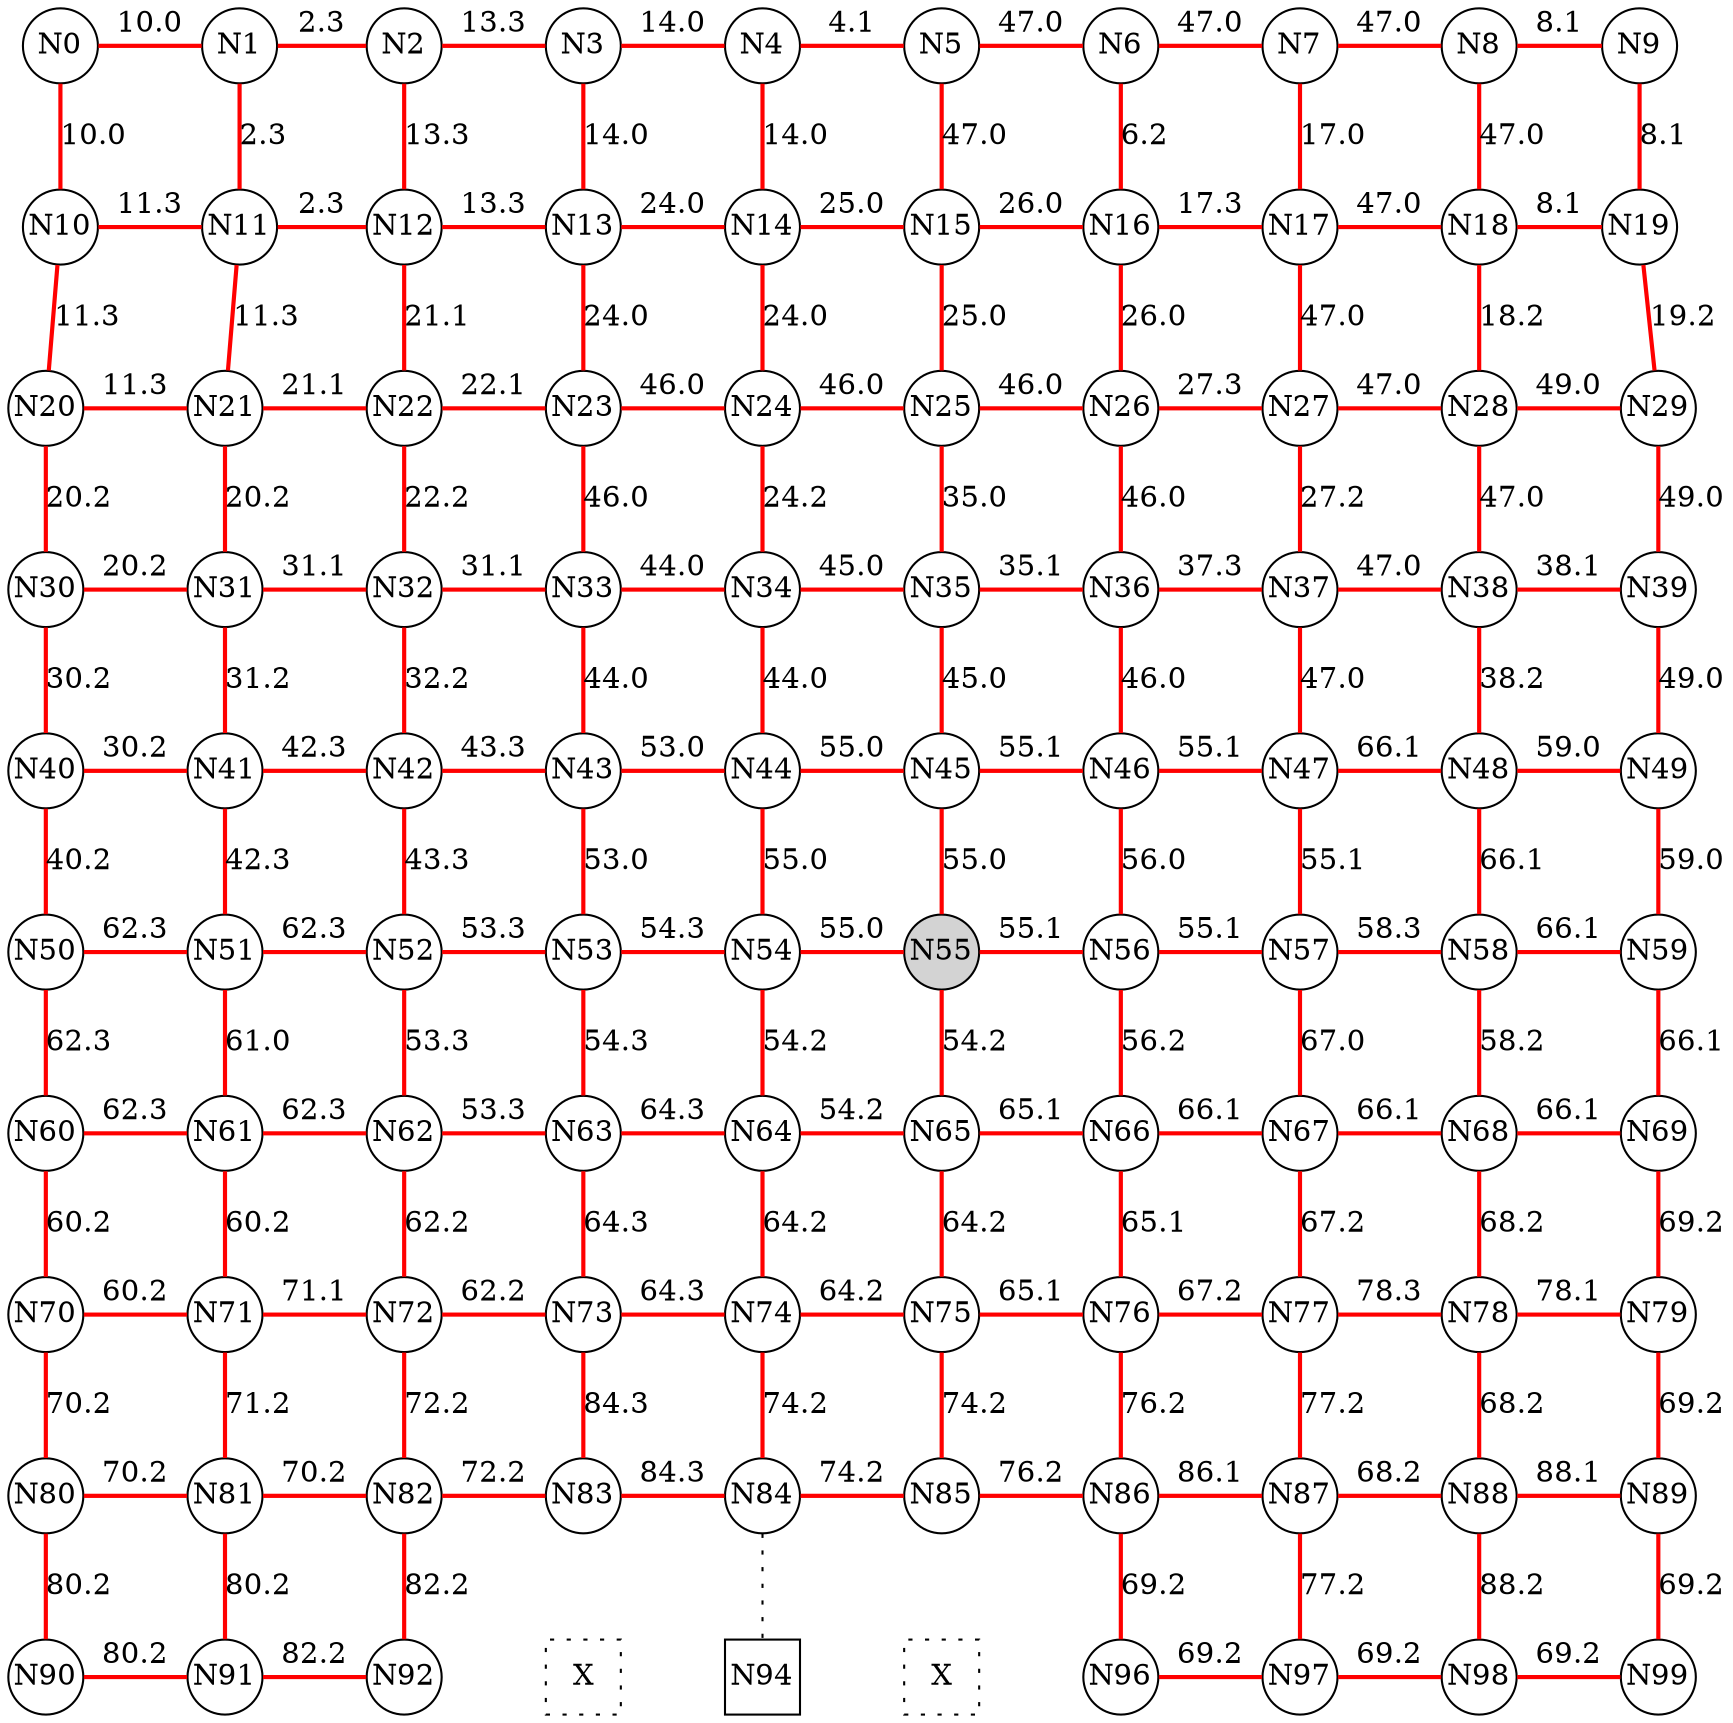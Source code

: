 
 digraph G { graph [layout=dot] 
 {rank=same; N0 [shape=circle, fixedsize=true]; N1 [shape=circle, fixedsize=true]; N2 [shape=circle, fixedsize=true]; N3 [shape=circle, fixedsize=true]; N4 [shape=circle, fixedsize=true]; N5 [shape=circle, fixedsize=true]; N6 [shape=circle, fixedsize=true]; N7 [shape=circle, fixedsize=true]; N8 [shape=circle, fixedsize=true]; N9 [shape=circle, fixedsize=true];  }
 {rank=same; N10 [shape=circle, fixedsize=true]; N11 [shape=circle, fixedsize=true]; N12 [shape=circle, fixedsize=true]; N13 [shape=circle, fixedsize=true]; N14 [shape=circle, fixedsize=true]; N15 [shape=circle, fixedsize=true]; N16 [shape=circle, fixedsize=true]; N17 [shape=circle, fixedsize=true]; N18 [shape=circle, fixedsize=true]; N19 [shape=circle, fixedsize=true];  }
 {rank=same; N20 [shape=circle, fixedsize=true]; N21 [shape=circle, fixedsize=true]; N22 [shape=circle, fixedsize=true]; N23 [shape=circle, fixedsize=true]; N24 [shape=circle, fixedsize=true]; N25 [shape=circle, fixedsize=true]; N26 [shape=circle, fixedsize=true]; N27 [shape=circle, fixedsize=true]; N28 [shape=circle, fixedsize=true]; N29 [shape=circle, fixedsize=true];  }
 {rank=same; N30 [shape=circle, fixedsize=true]; N31 [shape=circle, fixedsize=true]; N32 [shape=circle, fixedsize=true]; N33 [shape=circle, fixedsize=true]; N34 [shape=circle, fixedsize=true]; N35 [shape=circle, fixedsize=true]; N36 [shape=circle, fixedsize=true]; N37 [shape=circle, fixedsize=true]; N38 [shape=circle, fixedsize=true]; N39 [shape=circle, fixedsize=true];  }
 {rank=same; N40 [shape=circle, fixedsize=true]; N41 [shape=circle, fixedsize=true]; N42 [shape=circle, fixedsize=true]; N43 [shape=circle, fixedsize=true]; N44 [shape=circle, fixedsize=true]; N45 [shape=circle, fixedsize=true]; N46 [shape=circle, fixedsize=true]; N47 [shape=circle, fixedsize=true]; N48 [shape=circle, fixedsize=true]; N49 [shape=circle, fixedsize=true];  }
 {rank=same; N50 [shape=circle, fixedsize=true]; N51 [shape=circle, fixedsize=true]; N52 [shape=circle, fixedsize=true]; N53 [shape=circle, fixedsize=true]; N54 [shape=circle, fixedsize=true]; N55 [shape=circle, style=filled, fixedsize=true]; N56 [shape=circle, fixedsize=true]; N57 [shape=circle, fixedsize=true]; N58 [shape=circle, fixedsize=true]; N59 [shape=circle, fixedsize=true];  }
 {rank=same; N60 [shape=circle, fixedsize=true]; N61 [shape=circle, fixedsize=true]; N62 [shape=circle, fixedsize=true]; N63 [shape=circle, fixedsize=true]; N64 [shape=circle, fixedsize=true]; N65 [shape=circle, fixedsize=true]; N66 [shape=circle, fixedsize=true]; N67 [shape=circle, fixedsize=true]; N68 [shape=circle, fixedsize=true]; N69 [shape=circle, fixedsize=true];  }
 {rank=same; N70 [shape=circle, fixedsize=true]; N71 [shape=circle, fixedsize=true]; N72 [shape=circle, fixedsize=true]; N73 [shape=circle, fixedsize=true]; N74 [shape=circle, fixedsize=true]; N75 [shape=circle, fixedsize=true]; N76 [shape=circle, fixedsize=true]; N77 [shape=circle, fixedsize=true]; N78 [shape=circle, fixedsize=true]; N79 [shape=circle, fixedsize=true];  }
 {rank=same; N80 [shape=circle, fixedsize=true]; N81 [shape=circle, fixedsize=true]; N82 [shape=circle, fixedsize=true]; N83 [shape=circle, fixedsize=true]; N84 [shape=circle, fixedsize=true]; N85 [shape=circle, fixedsize=true]; N86 [shape=circle, fixedsize=true]; N87 [shape=circle, fixedsize=true]; N88 [shape=circle, fixedsize=true]; N89 [shape=circle, fixedsize=true];  }
 {rank=same; N90 [shape=circle, fixedsize=true]; N91 [shape=circle, fixedsize=true]; N92 [shape=circle, fixedsize=true]; N93 [shape=square, style=dotted, fixedsize=true, label=X]; N94 [shape=square, fixedsize=true]; N95 [shape=square, style=dotted, fixedsize=true, label=X]; N96 [shape=circle, fixedsize=true]; N97 [shape=circle, fixedsize=true]; N98 [shape=circle, fixedsize=true]; N99 [shape=circle, fixedsize=true];  }
N0->N1 [dir=none, color=red, style=bold, label="10.0"]
N1->N2 [dir=none, color=red, style=bold, label="2.3"]
N2->N3 [dir=none, color=red, style=bold, label="13.3"]
N3->N4 [dir=none, color=red, style=bold, label="14.0"]
N4->N5 [dir=none, color=red, style=bold, label="4.1"]
N5->N6 [dir=none, color=red, style=bold, label="47.0"]
N6->N7 [dir=none, color=red, style=bold, label="47.0"]
N7->N8 [dir=none, color=red, style=bold, label="47.0"]
N8->N9 [dir=none, color=red, style=bold, label="8.1"]
N10->N11 [dir=none, color=red, style=bold, label="11.3"]
N11->N12 [dir=none, color=red, style=bold, label="2.3"]
N12->N13 [dir=none, color=red, style=bold, label="13.3"]
N13->N14 [dir=none, color=red, style=bold, label="24.0"]
N14->N15 [dir=none, color=red, style=bold, label="25.0"]
N15->N16 [dir=none, color=red, style=bold, label="26.0"]
N16->N17 [dir=none, color=red, style=bold, label="17.3"]
N17->N18 [dir=none, color=red, style=bold, label="47.0"]
N18->N19 [dir=none, color=red, style=bold, label="8.1"]
N20->N21 [dir=none, color=red, style=bold, label="11.3"]
N21->N22 [dir=none, color=red, style=bold, label="21.1"]
N22->N23 [dir=none, color=red, style=bold, label="22.1"]
N23->N24 [dir=none, color=red, style=bold, label="46.0"]
N24->N25 [dir=none, color=red, style=bold, label="46.0"]
N25->N26 [dir=none, color=red, style=bold, label="46.0"]
N26->N27 [dir=none, color=red, style=bold, label="27.3"]
N27->N28 [dir=none, color=red, style=bold, label="47.0"]
N28->N29 [dir=none, color=red, style=bold, label="49.0"]
N30->N31 [dir=none, color=red, style=bold, label="20.2"]
N31->N32 [dir=none, color=red, style=bold, label="31.1"]
N32->N33 [dir=none, color=red, style=bold, label="31.1"]
N33->N34 [dir=none, color=red, style=bold, label="44.0"]
N34->N35 [dir=none, color=red, style=bold, label="45.0"]
N35->N36 [dir=none, color=red, style=bold, label="35.1"]
N36->N37 [dir=none, color=red, style=bold, label="37.3"]
N37->N38 [dir=none, color=red, style=bold, label="47.0"]
N38->N39 [dir=none, color=red, style=bold, label="38.1"]
N40->N41 [dir=none, color=red, style=bold, label="30.2"]
N41->N42 [dir=none, color=red, style=bold, label="42.3"]
N42->N43 [dir=none, color=red, style=bold, label="43.3"]
N43->N44 [dir=none, color=red, style=bold, label="53.0"]
N44->N45 [dir=none, color=red, style=bold, label="55.0"]
N45->N46 [dir=none, color=red, style=bold, label="55.1"]
N46->N47 [dir=none, color=red, style=bold, label="55.1"]
N47->N48 [dir=none, color=red, style=bold, label="66.1"]
N48->N49 [dir=none, color=red, style=bold, label="59.0"]
N50->N51 [dir=none, color=red, style=bold, label="62.3"]
N51->N52 [dir=none, color=red, style=bold, label="62.3"]
N52->N53 [dir=none, color=red, style=bold, label="53.3"]
N53->N54 [dir=none, color=red, style=bold, label="54.3"]
N54->N55 [dir=none, color=red, style=bold, label="55.0"]
N55->N56 [dir=none, color=red, style=bold, label="55.1"]
N56->N57 [dir=none, color=red, style=bold, label="55.1"]
N57->N58 [dir=none, color=red, style=bold, label="58.3"]
N58->N59 [dir=none, color=red, style=bold, label="66.1"]
N60->N61 [dir=none, color=red, style=bold, label="62.3"]
N61->N62 [dir=none, color=red, style=bold, label="62.3"]
N62->N63 [dir=none, color=red, style=bold, label="53.3"]
N63->N64 [dir=none, color=red, style=bold, label="64.3"]
N64->N65 [dir=none, color=red, style=bold, label="54.2"]
N65->N66 [dir=none, color=red, style=bold, label="65.1"]
N66->N67 [dir=none, color=red, style=bold, label="66.1"]
N67->N68 [dir=none, color=red, style=bold, label="66.1"]
N68->N69 [dir=none, color=red, style=bold, label="66.1"]
N70->N71 [dir=none, color=red, style=bold, label="60.2"]
N71->N72 [dir=none, color=red, style=bold, label="71.1"]
N72->N73 [dir=none, color=red, style=bold, label="62.2"]
N73->N74 [dir=none, color=red, style=bold, label="64.3"]
N74->N75 [dir=none, color=red, style=bold, label="64.2"]
N75->N76 [dir=none, color=red, style=bold, label="65.1"]
N76->N77 [dir=none, color=red, style=bold, label="67.2"]
N77->N78 [dir=none, color=red, style=bold, label="78.3"]
N78->N79 [dir=none, color=red, style=bold, label="78.1"]
N80->N81 [dir=none, color=red, style=bold, label="70.2"]
N81->N82 [dir=none, color=red, style=bold, label="70.2"]
N82->N83 [dir=none, color=red, style=bold, label="72.2"]
N83->N84 [dir=none, color=red, style=bold, label="84.3"]
N84->N85 [dir=none, color=red, style=bold, label="74.2"]
N85->N86 [dir=none, color=red, style=bold, label="76.2"]
N86->N87 [dir=none, color=red, style=bold, label="86.1"]
N87->N88 [dir=none, color=red, style=bold, label="68.2"]
N88->N89 [dir=none, color=red, style=bold, label="88.1"]
N90->N91 [dir=none, color=red, style=bold, label="80.2"]
N91->N92 [dir=none, color=red, style=bold, label="82.2"]
N92->N93 [dir=none, style=invis, label=" "]
N93->N94 [dir=none, style=invis, label=" "]
N94->N95 [dir=none, style=invis, label=" "]
N95->N96 [dir=none, style=invis, label=" "]
N96->N97 [dir=none, color=red, style=bold, label="69.2"]
N97->N98 [dir=none, color=red, style=bold, label="69.2"]
N98->N99 [dir=none, color=red, style=bold, label="69.2"]
N0->N10 [dir=none, color=red, style=bold, label="10.0"]
N10->N20 [dir=none, color=red, style=bold, label="11.3"]
N20->N30 [dir=none, color=red, style=bold, label="20.2"]
N30->N40 [dir=none, color=red, style=bold, label="30.2"]
N40->N50 [dir=none, color=red, style=bold, label="40.2"]
N50->N60 [dir=none, color=red, style=bold, label="62.3"]
N60->N70 [dir=none, color=red, style=bold, label="60.2"]
N70->N80 [dir=none, color=red, style=bold, label="70.2"]
N80->N90 [dir=none, color=red, style=bold, label="80.2"]
N1->N11 [dir=none, color=red, style=bold, label="2.3"]
N11->N21 [dir=none, color=red, style=bold, label="11.3"]
N21->N31 [dir=none, color=red, style=bold, label="20.2"]
N31->N41 [dir=none, color=red, style=bold, label="31.2"]
N41->N51 [dir=none, color=red, style=bold, label="42.3"]
N51->N61 [dir=none, color=red, style=bold, label="61.0"]
N61->N71 [dir=none, color=red, style=bold, label="60.2"]
N71->N81 [dir=none, color=red, style=bold, label="71.2"]
N81->N91 [dir=none, color=red, style=bold, label="80.2"]
N2->N12 [dir=none, color=red, style=bold, label="13.3"]
N12->N22 [dir=none, color=red, style=bold, label="21.1"]
N22->N32 [dir=none, color=red, style=bold, label="22.2"]
N32->N42 [dir=none, color=red, style=bold, label="32.2"]
N42->N52 [dir=none, color=red, style=bold, label="43.3"]
N52->N62 [dir=none, color=red, style=bold, label="53.3"]
N62->N72 [dir=none, color=red, style=bold, label="62.2"]
N72->N82 [dir=none, color=red, style=bold, label="72.2"]
N82->N92 [dir=none, color=red, style=bold, label="82.2"]
N3->N13 [dir=none, color=red, style=bold, label="14.0"]
N13->N23 [dir=none, color=red, style=bold, label="24.0"]
N23->N33 [dir=none, color=red, style=bold, label="46.0"]
N33->N43 [dir=none, color=red, style=bold, label="44.0"]
N43->N53 [dir=none, color=red, style=bold, label="53.0"]
N53->N63 [dir=none, color=red, style=bold, label="54.3"]
N63->N73 [dir=none, color=red, style=bold, label="64.3"]
N73->N83 [dir=none, color=red, style=bold, label="84.3"]
N83->N93 [dir=none, style=invis, label=" "]
N4->N14 [dir=none, color=red, style=bold, label="14.0"]
N14->N24 [dir=none, color=red, style=bold, label="24.0"]
N24->N34 [dir=none, color=red, style=bold, label="24.2"]
N34->N44 [dir=none, color=red, style=bold, label="44.0"]
N44->N54 [dir=none, color=red, style=bold, label="55.0"]
N54->N64 [dir=none, color=red, style=bold, label="54.2"]
N64->N74 [dir=none, color=red, style=bold, label="64.2"]
N74->N84 [dir=none, color=red, style=bold, label="74.2"]
N84->N94 [dir=none, style=dotted, label=""]
N5->N15 [dir=none, color=red, style=bold, label="47.0"]
N15->N25 [dir=none, color=red, style=bold, label="25.0"]
N25->N35 [dir=none, color=red, style=bold, label="35.0"]
N35->N45 [dir=none, color=red, style=bold, label="45.0"]
N45->N55 [dir=none, color=red, style=bold, label="55.0"]
N55->N65 [dir=none, color=red, style=bold, label="54.2"]
N65->N75 [dir=none, color=red, style=bold, label="64.2"]
N75->N85 [dir=none, color=red, style=bold, label="74.2"]
N85->N95 [dir=none, style=invis, label=" "]
N6->N16 [dir=none, color=red, style=bold, label="6.2"]
N16->N26 [dir=none, color=red, style=bold, label="26.0"]
N26->N36 [dir=none, color=red, style=bold, label="46.0"]
N36->N46 [dir=none, color=red, style=bold, label="46.0"]
N46->N56 [dir=none, color=red, style=bold, label="56.0"]
N56->N66 [dir=none, color=red, style=bold, label="56.2"]
N66->N76 [dir=none, color=red, style=bold, label="65.1"]
N76->N86 [dir=none, color=red, style=bold, label="76.2"]
N86->N96 [dir=none, color=red, style=bold, label="69.2"]
N7->N17 [dir=none, color=red, style=bold, label="17.0"]
N17->N27 [dir=none, color=red, style=bold, label="47.0"]
N27->N37 [dir=none, color=red, style=bold, label="27.2"]
N37->N47 [dir=none, color=red, style=bold, label="47.0"]
N47->N57 [dir=none, color=red, style=bold, label="55.1"]
N57->N67 [dir=none, color=red, style=bold, label="67.0"]
N67->N77 [dir=none, color=red, style=bold, label="67.2"]
N77->N87 [dir=none, color=red, style=bold, label="77.2"]
N87->N97 [dir=none, color=red, style=bold, label="77.2"]
N8->N18 [dir=none, color=red, style=bold, label="47.0"]
N18->N28 [dir=none, color=red, style=bold, label="18.2"]
N28->N38 [dir=none, color=red, style=bold, label="47.0"]
N38->N48 [dir=none, color=red, style=bold, label="38.2"]
N48->N58 [dir=none, color=red, style=bold, label="66.1"]
N58->N68 [dir=none, color=red, style=bold, label="58.2"]
N68->N78 [dir=none, color=red, style=bold, label="68.2"]
N78->N88 [dir=none, color=red, style=bold, label="68.2"]
N88->N98 [dir=none, color=red, style=bold, label="88.2"]
N9->N19 [dir=none, color=red, style=bold, label="8.1"]
N19->N29 [dir=none, color=red, style=bold, label="19.2"]
N29->N39 [dir=none, color=red, style=bold, label="49.0"]
N39->N49 [dir=none, color=red, style=bold, label="49.0"]
N49->N59 [dir=none, color=red, style=bold, label="59.0"]
N59->N69 [dir=none, color=red, style=bold, label="66.1"]
N69->N79 [dir=none, color=red, style=bold, label="69.2"]
N79->N89 [dir=none, color=red, style=bold, label="69.2"]
N89->N99 [dir=none, color=red, style=bold, label="69.2"]
 }